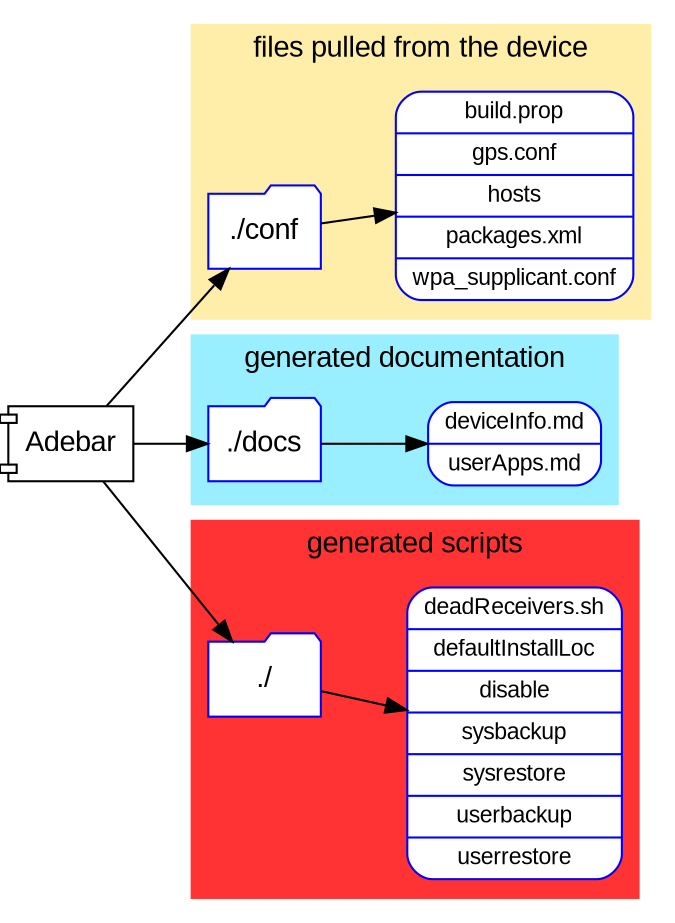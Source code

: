 digraph AdebarFiles {
/* Files generated by Adebar. Graphviz data file. */

  fontname = Arial;
  node [ fontname = Arial ];
  rankdir = LR;

  subgraph cluster_conf {
    rankdir = LR;
    style = filled;
    color = "#ffeeaa";
    node [ style=filled, color=blue, fillcolor=white ];
    label = "files pulled from the device";

    conf [ shape = folder, label = "./conf" ];
    conffiles [ shape = Mrecord, fontsize = 11, label = "build.prop|gps.conf|hosts|packages.xml|wpa_supplicant.conf" ];
    conf -> conffiles;
  }

  subgraph cluster_doc {
    rankdir = LR;
    style = filled;
    color = "#99eeff";
    node [ style=filled, color=blue, fillcolor=white ];
    label = "generated documentation"

    docs [ shape = folder, label = "./docs" ];
    docfiles [ shape = Mrecord, fontsize = 11, label = "deviceInfo.md|userApps.md" ];
    docs -> docfiles;
  }

  subgraph cluster_scripts {
    rankdir = LR;
    style = filled;
    color = "#ff3333";
    node [ style=filled, color=blue, fillcolor=white ];
    label = "generated scripts";

    scripts [ shape = folder, label = "./" ];
    scriptfiles [ shape= Mrecord, fontsize = 11, label = "deadReceivers.sh|defaultInstallLoc|disable|sysbackup|sysrestore|userbackup|userrestore" ];
    scripts -> scriptfiles;
  }

  Adebar [ shape = component ];
  Adebar -> conf;
  Adebar -> docs;
  Adebar -> scripts;

}
